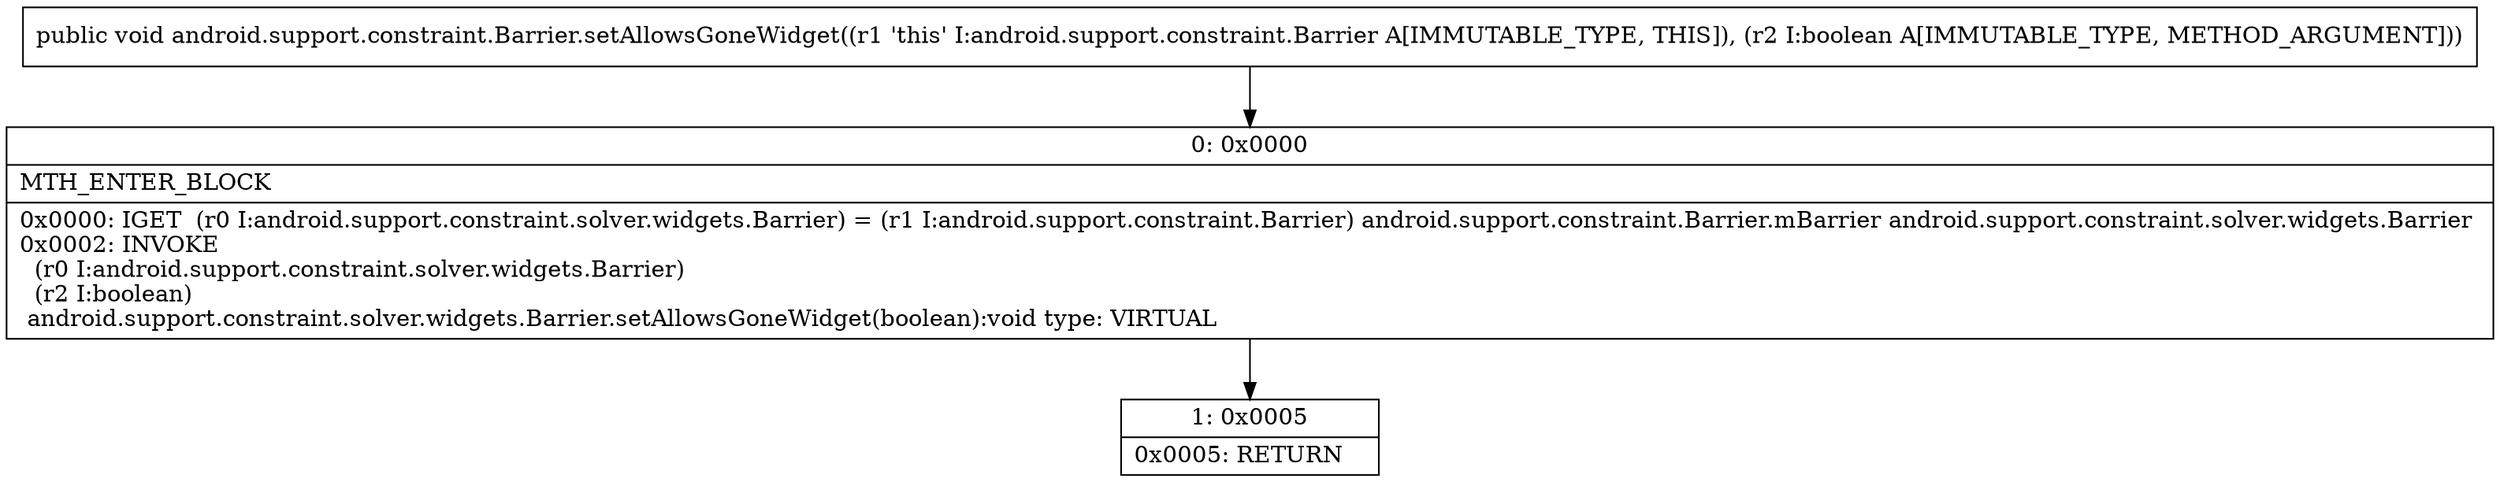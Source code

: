 digraph "CFG forandroid.support.constraint.Barrier.setAllowsGoneWidget(Z)V" {
Node_0 [shape=record,label="{0\:\ 0x0000|MTH_ENTER_BLOCK\l|0x0000: IGET  (r0 I:android.support.constraint.solver.widgets.Barrier) = (r1 I:android.support.constraint.Barrier) android.support.constraint.Barrier.mBarrier android.support.constraint.solver.widgets.Barrier \l0x0002: INVOKE  \l  (r0 I:android.support.constraint.solver.widgets.Barrier)\l  (r2 I:boolean)\l android.support.constraint.solver.widgets.Barrier.setAllowsGoneWidget(boolean):void type: VIRTUAL \l}"];
Node_1 [shape=record,label="{1\:\ 0x0005|0x0005: RETURN   \l}"];
MethodNode[shape=record,label="{public void android.support.constraint.Barrier.setAllowsGoneWidget((r1 'this' I:android.support.constraint.Barrier A[IMMUTABLE_TYPE, THIS]), (r2 I:boolean A[IMMUTABLE_TYPE, METHOD_ARGUMENT])) }"];
MethodNode -> Node_0;
Node_0 -> Node_1;
}

